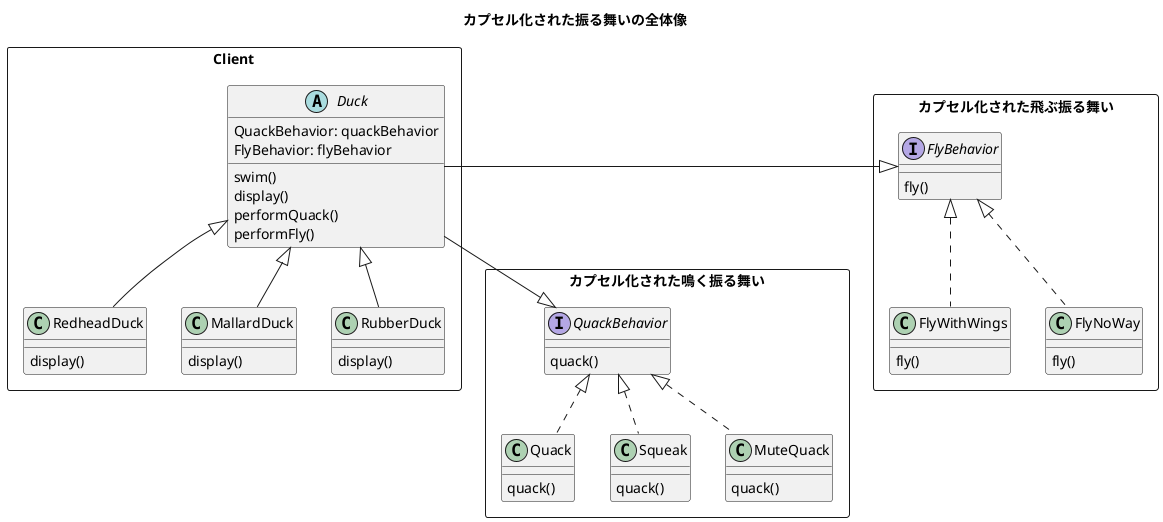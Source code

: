 @startuml

title カプセル化された振る舞いの全体像

package Client <<Rectangle>> {
    abstract Duck {
        QuackBehavior: quackBehavior
        FlyBehavior: flyBehavior
        swim()
        display()
        performQuack()
        performFly()
    }

    class MallardDuck {
        display()
    }

    class RedheadDuck {
        display()
    }

    class RubberDuck {
        display()
    }

    RubberDuck  -up-|> Duck
    MallardDuck -up-|> Duck
    RedheadDuck -up-|> Duck
    RubberDuck -[hidden]left- RedheadDuck
    MallardDuck -[hidden]left- RedheadDuck
}

package カプセル化された飛ぶ振る舞い <<Rectangle>> {
    interface FlyBehavior {
        fly()
    }

    class FlyWithWings {
        fly()
    }

    class FlyNoWay {
        fly()
    }

    FlyWithWings .up.|> FlyBehavior
    FlyNoWay .up.|> FlyBehavior
}

package カプセル化された鳴く振る舞い <<Rectangle>> {
    interface QuackBehavior {
        quack()
    }

    class Quack {
        quack()
    }

    class Squeak {
        quack()
    }

    class MuteQuack {
        quack()
    }

    Quack .up.|> QuackBehavior
    Squeak .up.|> QuackBehavior
    MuteQuack .up.|> QuackBehavior
}

Duck --|> FlyBehavior
Duck --|> QuackBehavior
Duck -[hidden]left- FlyBehavior

@enduml